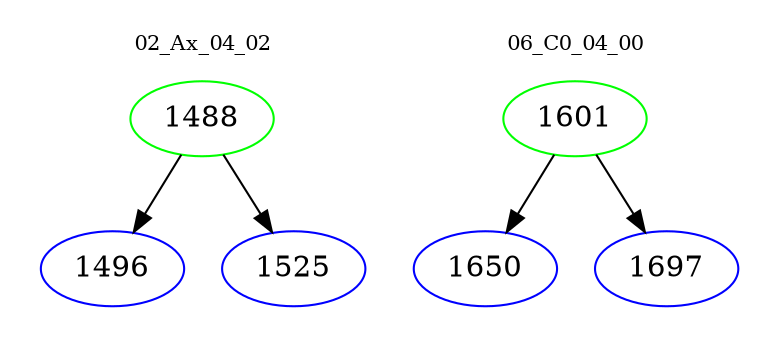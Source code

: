 digraph{
subgraph cluster_0 {
color = white
label = "02_Ax_04_02";
fontsize=10;
T0_1488 [label="1488", color="green"]
T0_1488 -> T0_1496 [color="black"]
T0_1496 [label="1496", color="blue"]
T0_1488 -> T0_1525 [color="black"]
T0_1525 [label="1525", color="blue"]
}
subgraph cluster_1 {
color = white
label = "06_C0_04_00";
fontsize=10;
T1_1601 [label="1601", color="green"]
T1_1601 -> T1_1650 [color="black"]
T1_1650 [label="1650", color="blue"]
T1_1601 -> T1_1697 [color="black"]
T1_1697 [label="1697", color="blue"]
}
}
